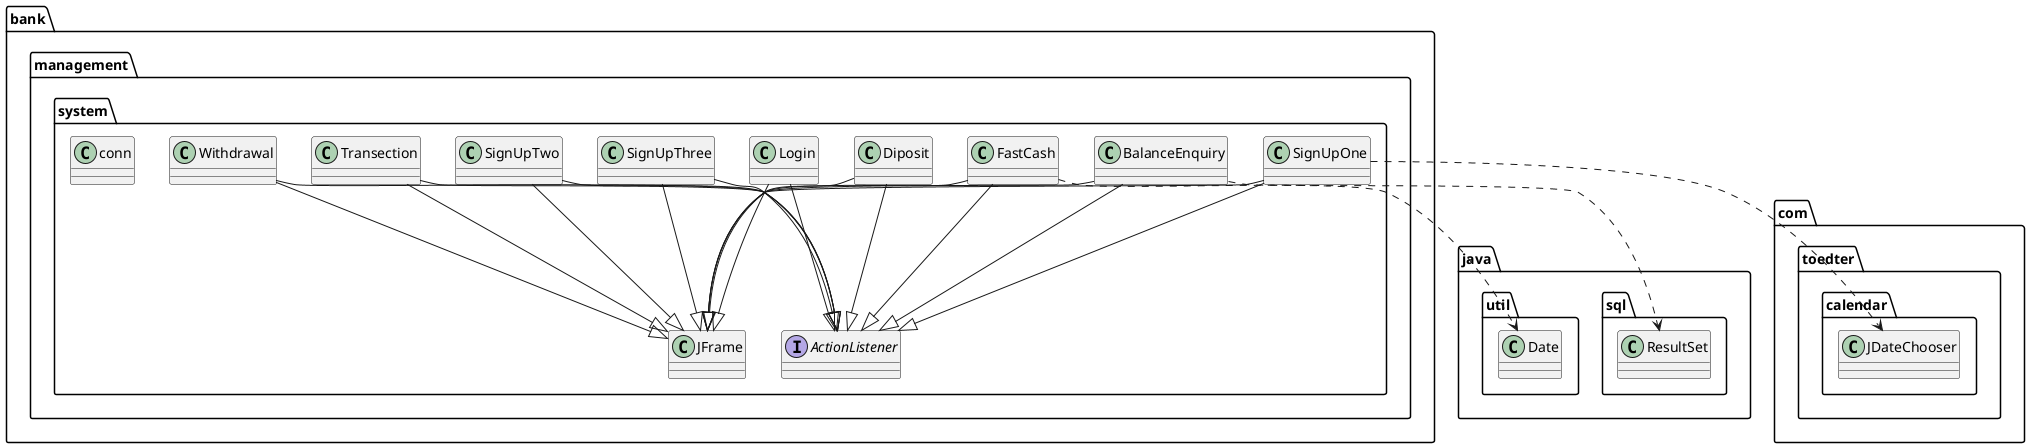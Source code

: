 @startuml
class bank.management.system.BalanceEnquiry
class bank.management.system.Diposit
class bank.management.system.FastCash
class bank.management.system.JFrame
class bank.management.system.Login
class bank.management.system.SignUpOne
class bank.management.system.SignUpThree
class bank.management.system.SignUpTwo
class bank.management.system.Transection
class bank.management.system.Withdrawal
class bank.management.system.conn
class com.toedter.calendar.JDateChooser
class java.sql.ResultSet
class java.util.Date
interface bank.management.system.ActionListener
bank.management.system.BalanceEnquiry --|> bank.management.system.JFrame
bank.management.system.BalanceEnquiry ..> java.sql.ResultSet
bank.management.system.BalanceEnquiry --|> bank.management.system.ActionListener
bank.management.system.Diposit --|> bank.management.system.JFrame
bank.management.system.Diposit --|> bank.management.system.ActionListener
bank.management.system.FastCash --|> bank.management.system.JFrame
bank.management.system.FastCash ..> java.util.Date
bank.management.system.FastCash --|> bank.management.system.ActionListener
bank.management.system.Login --|> bank.management.system.JFrame
bank.management.system.Login --|> bank.management.system.ActionListener
bank.management.system.SignUpOne --|> bank.management.system.JFrame
bank.management.system.SignUpOne ..> com.toedter.calendar.JDateChooser
bank.management.system.SignUpOne --|> bank.management.system.ActionListener
bank.management.system.SignUpThree --|> bank.management.system.JFrame
bank.management.system.SignUpThree --|> bank.management.system.ActionListener
bank.management.system.SignUpTwo --|> bank.management.system.JFrame
bank.management.system.SignUpTwo --|> bank.management.system.ActionListener
bank.management.system.Transection --|> bank.management.system.JFrame
bank.management.system.Transection --|> bank.management.system.ActionListener
bank.management.system.Withdrawal --|> bank.management.system.JFrame
bank.management.system.Withdrawal --|> bank.management.system.ActionListener
@enduml